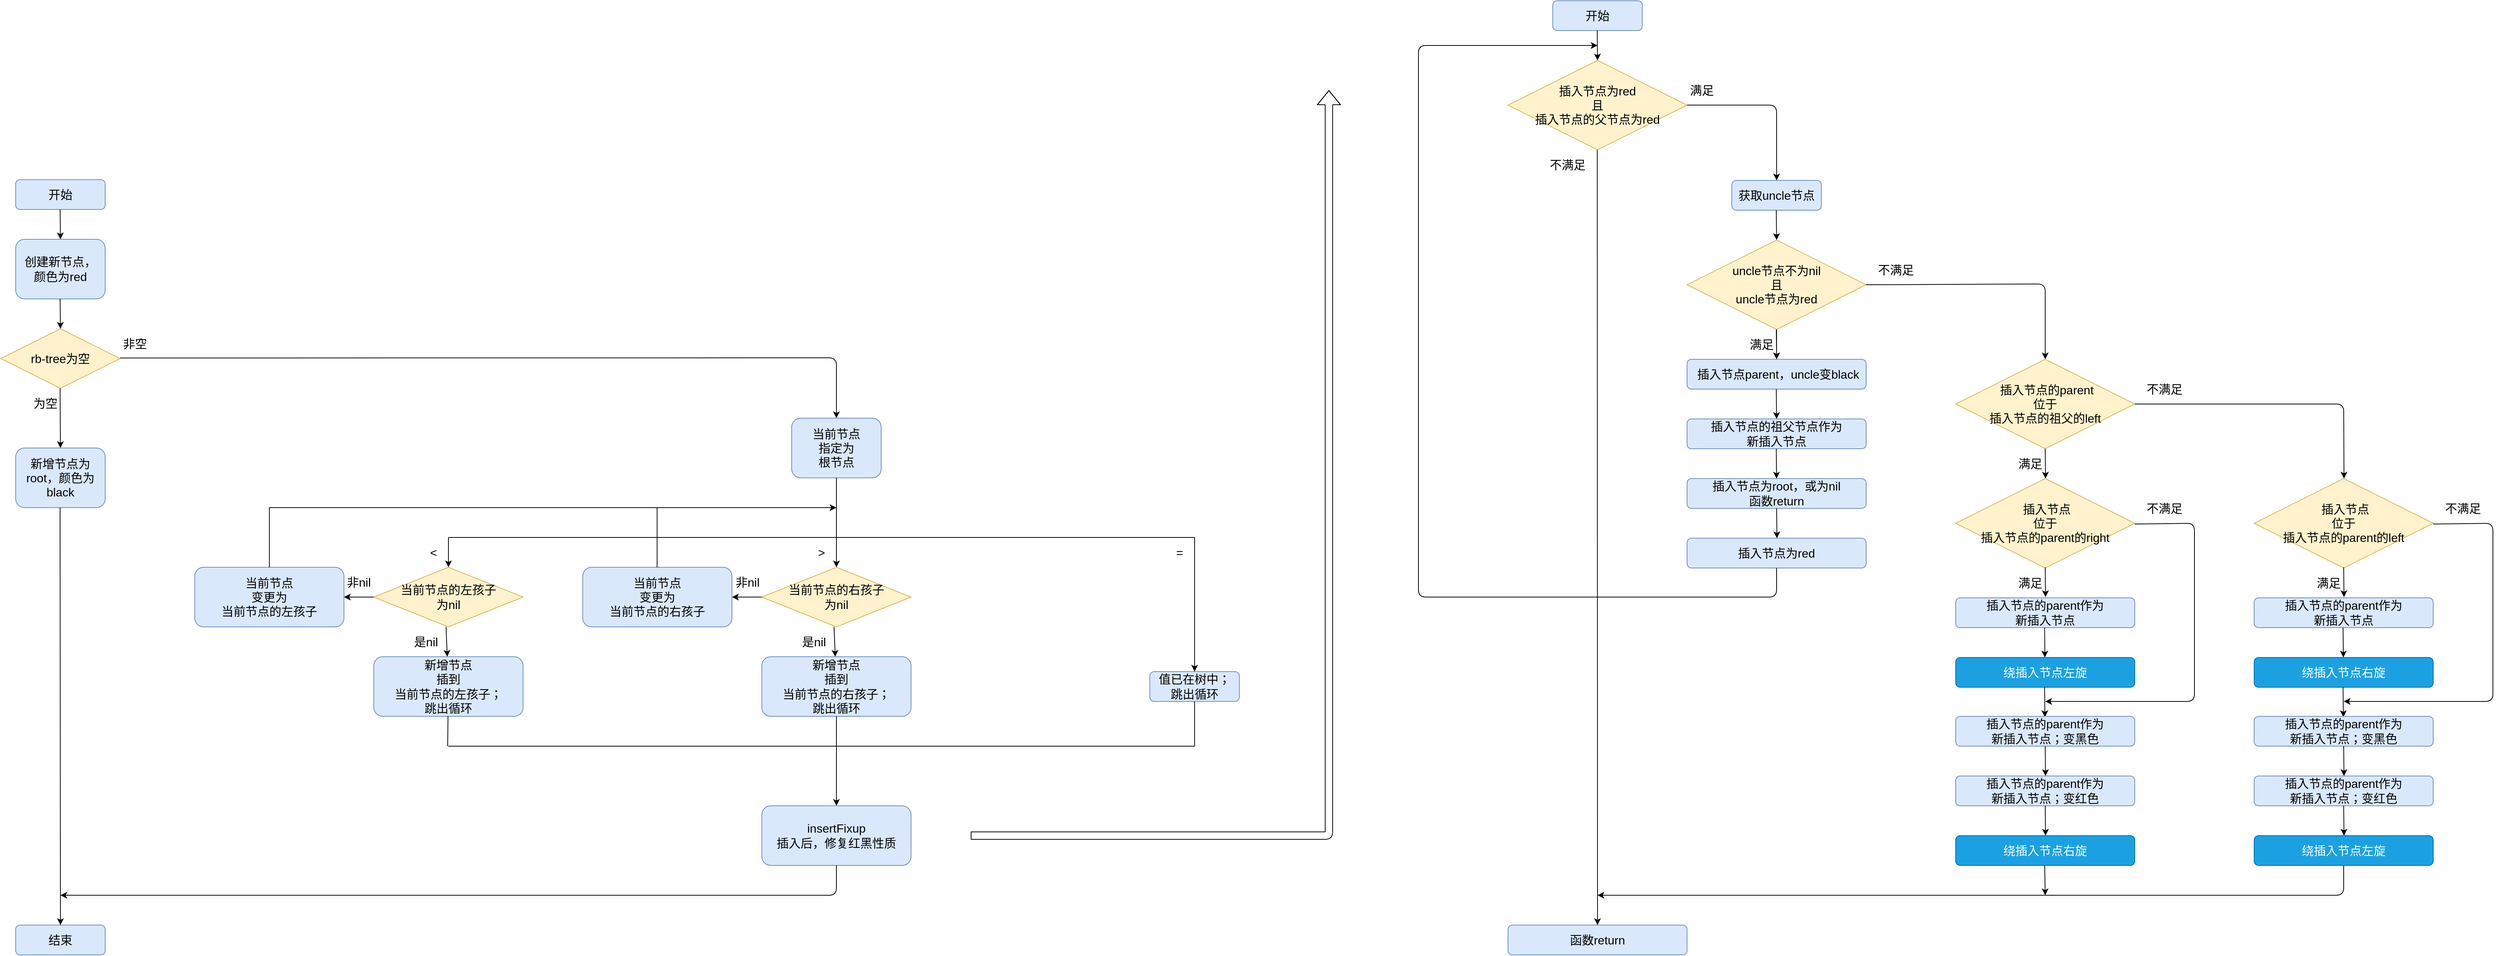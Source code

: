 <mxfile version="13.9.9" type="device"><diagram id="G1AAYBSZMbsLSA8X_izn" name="第 1 页"><mxGraphModel dx="4063" dy="3518" grid="1" gridSize="10" guides="1" tooltips="1" connect="1" arrows="1" fold="1" page="1" pageScale="1" pageWidth="827" pageHeight="1169" math="0" shadow="0"><root><mxCell id="0"/><mxCell id="1" parent="0"/><mxCell id="yGH0gJDgeXrS2-3ixppu-1" value="&lt;font style=&quot;font-size: 16px&quot;&gt;开始&lt;/font&gt;" style="rounded=1;whiteSpace=wrap;html=1;fillColor=#dae8fc;strokeColor=#6c8ebf;" parent="1" vertex="1"><mxGeometry x="280" width="120" height="40" as="geometry"/></mxCell><mxCell id="yGH0gJDgeXrS2-3ixppu-2" value="&lt;font style=&quot;font-size: 16px&quot;&gt;结束&lt;/font&gt;" style="rounded=1;whiteSpace=wrap;html=1;fillColor=#dae8fc;strokeColor=#6c8ebf;" parent="1" vertex="1"><mxGeometry x="280" y="1000" width="120" height="40" as="geometry"/></mxCell><mxCell id="yGH0gJDgeXrS2-3ixppu-3" value="&lt;font style=&quot;font-size: 16px&quot;&gt;rb-tree为空&lt;/font&gt;" style="rhombus;whiteSpace=wrap;html=1;fillColor=#fff2cc;strokeColor=#d6b656;" parent="1" vertex="1"><mxGeometry x="260" y="200" width="160" height="80" as="geometry"/></mxCell><mxCell id="yGH0gJDgeXrS2-3ixppu-5" value="&lt;font style=&quot;font-size: 16px&quot;&gt;新增节点为root，颜色为black&lt;/font&gt;" style="rounded=1;whiteSpace=wrap;html=1;fillColor=#dae8fc;strokeColor=#6c8ebf;" parent="1" vertex="1"><mxGeometry x="280" y="360" width="120" height="80" as="geometry"/></mxCell><mxCell id="yGH0gJDgeXrS2-3ixppu-8" value="&lt;font style=&quot;font-size: 16px&quot;&gt;值已在树中；&lt;br&gt;跳出循环&lt;br&gt;&lt;/font&gt;" style="rounded=1;whiteSpace=wrap;html=1;fillColor=#dae8fc;strokeColor=#6c8ebf;" parent="1" vertex="1"><mxGeometry x="1800" y="660" width="120" height="40" as="geometry"/></mxCell><mxCell id="yGH0gJDgeXrS2-3ixppu-9" value="&lt;span style=&quot;font-size: 16px&quot;&gt;当前节点&lt;br&gt;指定为&lt;br&gt;根节点&lt;/span&gt;" style="rounded=1;whiteSpace=wrap;html=1;fillColor=#dae8fc;strokeColor=#6c8ebf;" parent="1" vertex="1"><mxGeometry x="1320" y="320" width="120" height="80" as="geometry"/></mxCell><mxCell id="yGH0gJDgeXrS2-3ixppu-10" value="&lt;font style=&quot;font-size: 16px&quot;&gt;当前节点的左孩子&lt;br&gt;为nil&lt;/font&gt;" style="rhombus;whiteSpace=wrap;html=1;fillColor=#fff2cc;strokeColor=#d6b656;" parent="1" vertex="1"><mxGeometry x="760" y="520" width="200" height="80" as="geometry"/></mxCell><mxCell id="yGH0gJDgeXrS2-3ixppu-11" value="&lt;font style=&quot;font-size: 16px&quot;&gt;新增节点&lt;br&gt;插到&lt;br&gt;当前节点的左孩子；&lt;br&gt;跳出循环&lt;br&gt;&lt;/font&gt;" style="rounded=1;whiteSpace=wrap;html=1;fillColor=#dae8fc;strokeColor=#6c8ebf;" parent="1" vertex="1"><mxGeometry x="760" y="640" width="200" height="80" as="geometry"/></mxCell><mxCell id="yGH0gJDgeXrS2-3ixppu-12" value="&lt;font style=&quot;font-size: 16px&quot;&gt;当前节点&lt;br&gt;变更为&lt;br&gt;当前节点的左孩子&lt;br&gt;&lt;/font&gt;" style="rounded=1;whiteSpace=wrap;html=1;fillColor=#dae8fc;strokeColor=#6c8ebf;" parent="1" vertex="1"><mxGeometry x="520" y="520" width="200" height="80" as="geometry"/></mxCell><mxCell id="yGH0gJDgeXrS2-3ixppu-13" value="" style="endArrow=classic;html=1;exitX=0.484;exitY=0.999;exitDx=0;exitDy=0;exitPerimeter=0;" parent="1" source="yGH0gJDgeXrS2-3ixppu-10" target="yGH0gJDgeXrS2-3ixppu-11" edge="1"><mxGeometry width="50" height="50" relative="1" as="geometry"><mxPoint x="750" y="660" as="sourcePoint"/><mxPoint x="800" y="610" as="targetPoint"/></mxGeometry></mxCell><mxCell id="yGH0gJDgeXrS2-3ixppu-14" value="" style="endArrow=classic;html=1;entryX=1;entryY=0.5;entryDx=0;entryDy=0;" parent="1" source="yGH0gJDgeXrS2-3ixppu-10" target="yGH0gJDgeXrS2-3ixppu-12" edge="1"><mxGeometry width="50" height="50" relative="1" as="geometry"><mxPoint x="866.8" y="609.92" as="sourcePoint"/><mxPoint x="868.402" y="650.0" as="targetPoint"/></mxGeometry></mxCell><mxCell id="yGH0gJDgeXrS2-3ixppu-15" value="&lt;font style=&quot;font-size: 16px&quot;&gt;当前节点的右孩子&lt;br&gt;为nil&lt;/font&gt;" style="rhombus;whiteSpace=wrap;html=1;fillColor=#fff2cc;strokeColor=#d6b656;" parent="1" vertex="1"><mxGeometry x="1280" y="520" width="200" height="80" as="geometry"/></mxCell><mxCell id="yGH0gJDgeXrS2-3ixppu-16" value="&lt;font style=&quot;font-size: 16px&quot;&gt;新增节点&lt;br&gt;插到&lt;br&gt;当前节点的右孩子；&lt;br&gt;跳出循环&lt;br&gt;&lt;/font&gt;" style="rounded=1;whiteSpace=wrap;html=1;fillColor=#dae8fc;strokeColor=#6c8ebf;" parent="1" vertex="1"><mxGeometry x="1280" y="640" width="200" height="80" as="geometry"/></mxCell><mxCell id="yGH0gJDgeXrS2-3ixppu-17" value="&lt;font style=&quot;font-size: 16px&quot;&gt;当前节点&lt;br&gt;变更为&lt;br&gt;当前节点的右孩子&lt;br&gt;&lt;/font&gt;" style="rounded=1;whiteSpace=wrap;html=1;fillColor=#dae8fc;strokeColor=#6c8ebf;" parent="1" vertex="1"><mxGeometry x="1040" y="520" width="200" height="80" as="geometry"/></mxCell><mxCell id="yGH0gJDgeXrS2-3ixppu-18" value="" style="endArrow=classic;html=1;exitX=0.484;exitY=0.999;exitDx=0;exitDy=0;exitPerimeter=0;" parent="1" source="yGH0gJDgeXrS2-3ixppu-15" target="yGH0gJDgeXrS2-3ixppu-16" edge="1"><mxGeometry width="50" height="50" relative="1" as="geometry"><mxPoint x="1270" y="660" as="sourcePoint"/><mxPoint x="1320" y="610" as="targetPoint"/></mxGeometry></mxCell><mxCell id="yGH0gJDgeXrS2-3ixppu-19" value="" style="endArrow=classic;html=1;entryX=1;entryY=0.5;entryDx=0;entryDy=0;" parent="1" source="yGH0gJDgeXrS2-3ixppu-15" target="yGH0gJDgeXrS2-3ixppu-17" edge="1"><mxGeometry width="50" height="50" relative="1" as="geometry"><mxPoint x="1386.8" y="609.92" as="sourcePoint"/><mxPoint x="1388.402" y="650.0" as="targetPoint"/></mxGeometry></mxCell><mxCell id="yGH0gJDgeXrS2-3ixppu-20" value="" style="endArrow=none;html=1;exitX=0.5;exitY=0;exitDx=0;exitDy=0;" parent="1" source="yGH0gJDgeXrS2-3ixppu-12" edge="1"><mxGeometry width="50" height="50" relative="1" as="geometry"><mxPoint x="1260" y="630" as="sourcePoint"/><mxPoint x="620" y="440" as="targetPoint"/></mxGeometry></mxCell><mxCell id="yGH0gJDgeXrS2-3ixppu-24" value="" style="endArrow=classic;html=1;" parent="1" target="yGH0gJDgeXrS2-3ixppu-15" edge="1"><mxGeometry width="50" height="50" relative="1" as="geometry"><mxPoint x="1380" y="480" as="sourcePoint"/><mxPoint x="1360" y="470" as="targetPoint"/></mxGeometry></mxCell><mxCell id="yGH0gJDgeXrS2-3ixppu-25" value="&lt;font style=&quot;font-size: 16px&quot;&gt;&amp;gt;&lt;/font&gt;" style="text;html=1;strokeColor=none;fillColor=none;align=center;verticalAlign=middle;whiteSpace=wrap;rounded=0;" parent="1" vertex="1"><mxGeometry x="1350" y="490" width="20" height="20" as="geometry"/></mxCell><mxCell id="yGH0gJDgeXrS2-3ixppu-29" value="" style="endArrow=classic;html=1;" parent="1" edge="1"><mxGeometry width="50" height="50" relative="1" as="geometry"><mxPoint x="860" y="480" as="sourcePoint"/><mxPoint x="860" y="520" as="targetPoint"/></mxGeometry></mxCell><mxCell id="yGH0gJDgeXrS2-3ixppu-30" value="&lt;font style=&quot;font-size: 16px&quot;&gt;&amp;lt;&lt;/font&gt;" style="text;html=1;strokeColor=none;fillColor=none;align=center;verticalAlign=middle;whiteSpace=wrap;rounded=0;" parent="1" vertex="1"><mxGeometry x="830" y="490" width="20" height="20" as="geometry"/></mxCell><mxCell id="yGH0gJDgeXrS2-3ixppu-31" value="" style="endArrow=classic;html=1;" parent="1" edge="1"><mxGeometry width="50" height="50" relative="1" as="geometry"><mxPoint x="1860" y="480" as="sourcePoint"/><mxPoint x="1860" y="660" as="targetPoint"/></mxGeometry></mxCell><mxCell id="yGH0gJDgeXrS2-3ixppu-32" value="&lt;font style=&quot;font-size: 16px&quot;&gt;=&lt;/font&gt;" style="text;html=1;strokeColor=none;fillColor=none;align=center;verticalAlign=middle;whiteSpace=wrap;rounded=0;" parent="1" vertex="1"><mxGeometry x="1830" y="490" width="20" height="20" as="geometry"/></mxCell><mxCell id="yGH0gJDgeXrS2-3ixppu-33" value="" style="endArrow=none;html=1;" parent="1" edge="1"><mxGeometry width="50" height="50" relative="1" as="geometry"><mxPoint x="860" y="480" as="sourcePoint"/><mxPoint x="1860" y="480" as="targetPoint"/></mxGeometry></mxCell><mxCell id="yGH0gJDgeXrS2-3ixppu-34" value="" style="endArrow=none;html=1;entryX=0.5;entryY=1;entryDx=0;entryDy=0;" parent="1" target="yGH0gJDgeXrS2-3ixppu-9" edge="1"><mxGeometry width="50" height="50" relative="1" as="geometry"><mxPoint x="1380" y="480" as="sourcePoint"/><mxPoint x="1300" y="460" as="targetPoint"/></mxGeometry></mxCell><mxCell id="yGH0gJDgeXrS2-3ixppu-35" value="" style="endArrow=none;html=1;exitX=0.5;exitY=0;exitDx=0;exitDy=0;" parent="1" edge="1"><mxGeometry width="50" height="50" relative="1" as="geometry"><mxPoint x="1139.66" y="520" as="sourcePoint"/><mxPoint x="1139.66" y="440.0" as="targetPoint"/></mxGeometry></mxCell><mxCell id="yGH0gJDgeXrS2-3ixppu-36" value="" style="endArrow=classic;html=1;" parent="1" edge="1"><mxGeometry width="50" height="50" relative="1" as="geometry"><mxPoint x="620" y="440" as="sourcePoint"/><mxPoint x="1380" y="440" as="targetPoint"/></mxGeometry></mxCell><mxCell id="yGH0gJDgeXrS2-3ixppu-37" value="&lt;font style=&quot;font-size: 16px&quot;&gt;创建新节点，&lt;br&gt;颜色为red&lt;br&gt;&lt;/font&gt;" style="rounded=1;whiteSpace=wrap;html=1;fillColor=#dae8fc;strokeColor=#6c8ebf;" parent="1" vertex="1"><mxGeometry x="280" y="80" width="120" height="80" as="geometry"/></mxCell><mxCell id="yGH0gJDgeXrS2-3ixppu-38" value="" style="endArrow=classic;html=1;entryX=0.5;entryY=0;entryDx=0;entryDy=0;" parent="1" target="yGH0gJDgeXrS2-3ixppu-5" edge="1"><mxGeometry width="50" height="50" relative="1" as="geometry"><mxPoint x="339.5" y="280" as="sourcePoint"/><mxPoint x="339.5" y="320" as="targetPoint"/></mxGeometry></mxCell><mxCell id="yGH0gJDgeXrS2-3ixppu-39" value="" style="endArrow=classic;html=1;entryX=0.5;entryY=0;entryDx=0;entryDy=0;" parent="1" target="yGH0gJDgeXrS2-3ixppu-9" edge="1"><mxGeometry width="50" height="50" relative="1" as="geometry"><mxPoint x="420" y="239.29" as="sourcePoint"/><mxPoint x="1380" y="239" as="targetPoint"/><Array as="points"><mxPoint x="1380" y="239"/></Array></mxGeometry></mxCell><mxCell id="yGH0gJDgeXrS2-3ixppu-40" value="&lt;font style=&quot;font-size: 16px&quot;&gt;为空&lt;/font&gt;" style="text;html=1;strokeColor=none;fillColor=none;align=center;verticalAlign=middle;whiteSpace=wrap;rounded=0;" parent="1" vertex="1"><mxGeometry x="300" y="280" width="40" height="40" as="geometry"/></mxCell><mxCell id="yGH0gJDgeXrS2-3ixppu-41" value="&lt;font style=&quot;font-size: 16px&quot;&gt;非空&lt;/font&gt;" style="text;html=1;strokeColor=none;fillColor=none;align=center;verticalAlign=middle;whiteSpace=wrap;rounded=0;" parent="1" vertex="1"><mxGeometry x="420" y="200" width="40" height="40" as="geometry"/></mxCell><mxCell id="yGH0gJDgeXrS2-3ixppu-42" value="" style="endArrow=none;html=1;" parent="1" edge="1"><mxGeometry width="50" height="50" relative="1" as="geometry"><mxPoint x="859" y="760" as="sourcePoint"/><mxPoint x="859.41" y="720" as="targetPoint"/></mxGeometry></mxCell><mxCell id="yGH0gJDgeXrS2-3ixppu-43" value="" style="endArrow=none;html=1;" parent="1" edge="1"><mxGeometry width="50" height="50" relative="1" as="geometry"><mxPoint x="1380" y="800" as="sourcePoint"/><mxPoint x="1379.99" y="720" as="targetPoint"/></mxGeometry></mxCell><mxCell id="yGH0gJDgeXrS2-3ixppu-44" value="" style="endArrow=none;html=1;" parent="1" edge="1"><mxGeometry width="50" height="50" relative="1" as="geometry"><mxPoint x="1860" y="760" as="sourcePoint"/><mxPoint x="1859.99" y="700" as="targetPoint"/></mxGeometry></mxCell><mxCell id="yGH0gJDgeXrS2-3ixppu-45" value="" style="endArrow=none;html=1;" parent="1" edge="1"><mxGeometry width="50" height="50" relative="1" as="geometry"><mxPoint x="860.0" y="760" as="sourcePoint"/><mxPoint x="1860.0" y="760" as="targetPoint"/></mxGeometry></mxCell><mxCell id="yGH0gJDgeXrS2-3ixppu-46" value="" style="endArrow=classic;html=1;" parent="1" edge="1"><mxGeometry width="50" height="50" relative="1" as="geometry"><mxPoint x="1380" y="800" as="sourcePoint"/><mxPoint x="1380" y="840" as="targetPoint"/></mxGeometry></mxCell><mxCell id="yGH0gJDgeXrS2-3ixppu-47" value="" style="endArrow=classic;html=1;entryX=0.5;entryY=0;entryDx=0;entryDy=0;" parent="1" edge="1" target="yGH0gJDgeXrS2-3ixppu-2"><mxGeometry width="50" height="50" relative="1" as="geometry"><mxPoint x="339.5" y="440" as="sourcePoint"/><mxPoint x="340" y="880" as="targetPoint"/></mxGeometry></mxCell><mxCell id="yGH0gJDgeXrS2-3ixppu-48" value="&lt;font style=&quot;font-size: 16px&quot;&gt;insertFixup&lt;br&gt;插入后，修复红黑性质&lt;br&gt;&lt;/font&gt;" style="rounded=1;whiteSpace=wrap;html=1;fillColor=#dae8fc;strokeColor=#6c8ebf;" parent="1" vertex="1"><mxGeometry x="1280" y="840" width="200" height="80" as="geometry"/></mxCell><mxCell id="yGH0gJDgeXrS2-3ixppu-49" value="" style="endArrow=classic;html=1;" parent="1" edge="1"><mxGeometry width="50" height="50" relative="1" as="geometry"><mxPoint x="339.58" y="160" as="sourcePoint"/><mxPoint x="340" y="200" as="targetPoint"/></mxGeometry></mxCell><mxCell id="yGH0gJDgeXrS2-3ixppu-50" value="" style="endArrow=classic;html=1;" parent="1" edge="1"><mxGeometry width="50" height="50" relative="1" as="geometry"><mxPoint x="339.58" y="40" as="sourcePoint"/><mxPoint x="340" y="80" as="targetPoint"/></mxGeometry></mxCell><mxCell id="yGH0gJDgeXrS2-3ixppu-51" value="" style="endArrow=classic;html=1;exitX=0.5;exitY=1;exitDx=0;exitDy=0;" parent="1" edge="1" source="yGH0gJDgeXrS2-3ixppu-48"><mxGeometry width="50" height="50" relative="1" as="geometry"><mxPoint x="1370.0" y="920" as="sourcePoint"/><mxPoint x="340" y="960" as="targetPoint"/><Array as="points"><mxPoint x="1380" y="960"/></Array></mxGeometry></mxCell><mxCell id="yGH0gJDgeXrS2-3ixppu-52" value="&lt;span style=&quot;font-size: 16px&quot;&gt;是nil&lt;/span&gt;" style="text;html=1;strokeColor=none;fillColor=none;align=center;verticalAlign=middle;whiteSpace=wrap;rounded=0;" parent="1" vertex="1"><mxGeometry x="810" y="600" width="40" height="40" as="geometry"/></mxCell><mxCell id="yGH0gJDgeXrS2-3ixppu-53" value="&lt;span style=&quot;font-size: 16px&quot;&gt;非nil&lt;/span&gt;" style="text;html=1;strokeColor=none;fillColor=none;align=center;verticalAlign=middle;whiteSpace=wrap;rounded=0;" parent="1" vertex="1"><mxGeometry x="720" y="520" width="40" height="40" as="geometry"/></mxCell><mxCell id="yGH0gJDgeXrS2-3ixppu-54" value="&lt;span style=&quot;font-size: 16px&quot;&gt;是nil&lt;/span&gt;" style="text;html=1;strokeColor=none;fillColor=none;align=center;verticalAlign=middle;whiteSpace=wrap;rounded=0;" parent="1" vertex="1"><mxGeometry x="1330" y="600" width="40" height="40" as="geometry"/></mxCell><mxCell id="yGH0gJDgeXrS2-3ixppu-55" value="&lt;span style=&quot;font-size: 16px&quot;&gt;非nil&lt;/span&gt;" style="text;html=1;strokeColor=none;fillColor=none;align=center;verticalAlign=middle;whiteSpace=wrap;rounded=0;" parent="1" vertex="1"><mxGeometry x="1241" y="520" width="40" height="40" as="geometry"/></mxCell><mxCell id="yGH0gJDgeXrS2-3ixppu-56" value="&lt;font style=&quot;font-size: 16px&quot;&gt;插入节点为red&lt;br&gt;且&lt;br&gt;插入节点的父节点为red&lt;br&gt;&lt;/font&gt;" style="rhombus;whiteSpace=wrap;html=1;fillColor=#fff2cc;strokeColor=#d6b656;" parent="1" vertex="1"><mxGeometry x="2280" y="-160" width="240" height="120" as="geometry"/></mxCell><mxCell id="yGH0gJDgeXrS2-3ixppu-57" value="&lt;font style=&quot;font-size: 16px&quot;&gt;不满足&lt;/font&gt;" style="text;html=1;strokeColor=none;fillColor=none;align=center;verticalAlign=middle;whiteSpace=wrap;rounded=0;" parent="1" vertex="1"><mxGeometry x="2320" y="-40" width="80" height="40" as="geometry"/></mxCell><mxCell id="yGH0gJDgeXrS2-3ixppu-58" value="&lt;font style=&quot;font-size: 16px&quot;&gt;满足&lt;br&gt;&lt;/font&gt;" style="text;html=1;strokeColor=none;fillColor=none;align=center;verticalAlign=middle;whiteSpace=wrap;rounded=0;" parent="1" vertex="1"><mxGeometry x="2520" y="-140" width="40" height="40" as="geometry"/></mxCell><mxCell id="yGH0gJDgeXrS2-3ixppu-60" value="" style="endArrow=classic;html=1;" parent="1" edge="1"><mxGeometry width="50" height="50" relative="1" as="geometry"><mxPoint x="2399.66" y="-40.0" as="sourcePoint"/><mxPoint x="2400" y="1000" as="targetPoint"/></mxGeometry></mxCell><mxCell id="cOV4vkXE7BGexnHUKS78-15" value="" style="edgeStyle=orthogonalEdgeStyle;rounded=0;orthogonalLoop=1;jettySize=auto;html=1;" parent="1" source="yGH0gJDgeXrS2-3ixppu-64" target="cOV4vkXE7BGexnHUKS78-3" edge="1"><mxGeometry relative="1" as="geometry"/></mxCell><mxCell id="yGH0gJDgeXrS2-3ixppu-64" value="&lt;font style=&quot;font-size: 16px&quot;&gt;uncle节点不为nil&lt;br&gt;且&lt;br&gt;uncle节点为red&lt;br&gt;&lt;/font&gt;" style="rhombus;whiteSpace=wrap;html=1;fillColor=#fff2cc;strokeColor=#d6b656;" parent="1" vertex="1"><mxGeometry x="2520" y="81" width="240" height="120" as="geometry"/></mxCell><mxCell id="yGH0gJDgeXrS2-3ixppu-65" value="&lt;span style=&quot;font-size: 16px&quot;&gt;满足&lt;/span&gt;" style="text;html=1;strokeColor=none;fillColor=none;align=center;verticalAlign=middle;whiteSpace=wrap;rounded=0;" parent="1" vertex="1"><mxGeometry x="2600" y="201" width="40" height="40" as="geometry"/></mxCell><mxCell id="yGH0gJDgeXrS2-3ixppu-66" value="&lt;font style=&quot;font-size: 16px&quot;&gt;不满足&lt;br&gt;&lt;/font&gt;" style="text;html=1;strokeColor=none;fillColor=none;align=center;verticalAlign=middle;whiteSpace=wrap;rounded=0;" parent="1" vertex="1"><mxGeometry x="2760" y="101" width="80" height="40" as="geometry"/></mxCell><mxCell id="yGH0gJDgeXrS2-3ixppu-67" value="" style="endArrow=classic;html=1;" parent="1" edge="1"><mxGeometry width="50" height="50" relative="1" as="geometry"><mxPoint x="2639.66" y="201" as="sourcePoint"/><mxPoint x="2640.08" y="241" as="targetPoint"/></mxGeometry></mxCell><mxCell id="yGH0gJDgeXrS2-3ixppu-69" value="" style="endArrow=classic;html=1;" parent="1" edge="1"><mxGeometry width="50" height="50" relative="1" as="geometry"><mxPoint x="2520" y="-100" as="sourcePoint"/><mxPoint x="2640" y="1" as="targetPoint"/><Array as="points"><mxPoint x="2640" y="-100"/></Array></mxGeometry></mxCell><mxCell id="yGH0gJDgeXrS2-3ixppu-70" value="&lt;font style=&quot;font-size: 16px&quot;&gt;获取uncle节点&lt;/font&gt;" style="rounded=1;whiteSpace=wrap;html=1;fillColor=#dae8fc;strokeColor=#6c8ebf;" parent="1" vertex="1"><mxGeometry x="2580" y="1" width="120" height="40" as="geometry"/></mxCell><mxCell id="cOV4vkXE7BGexnHUKS78-1" value="" style="endArrow=classic;html=1;" parent="1" edge="1"><mxGeometry width="50" height="50" relative="1" as="geometry"><mxPoint x="2639.58" y="41.0" as="sourcePoint"/><mxPoint x="2640" y="81.0" as="targetPoint"/></mxGeometry></mxCell><mxCell id="cOV4vkXE7BGexnHUKS78-2" value="" style="endArrow=classic;html=1;exitX=0;exitY=1;exitDx=0;exitDy=0;" parent="1" source="yGH0gJDgeXrS2-3ixppu-66" edge="1"><mxGeometry width="50" height="50" relative="1" as="geometry"><mxPoint x="2840" y="140.29" as="sourcePoint"/><mxPoint x="3000" y="241" as="targetPoint"/><Array as="points"><mxPoint x="3000" y="140"/></Array></mxGeometry></mxCell><mxCell id="cOV4vkXE7BGexnHUKS78-3" value="&lt;span style=&quot;font-size: 16px&quot;&gt;&amp;nbsp;插入节点parent，uncle变black&lt;/span&gt;" style="rounded=1;whiteSpace=wrap;html=1;fillColor=#dae8fc;strokeColor=#6c8ebf;" parent="1" vertex="1"><mxGeometry x="2520" y="241" width="240" height="40" as="geometry"/></mxCell><mxCell id="cOV4vkXE7BGexnHUKS78-4" value="&lt;span style=&quot;font-size: 16px&quot;&gt;插入节点的祖父节点作为&lt;br&gt;新插入节点&lt;/span&gt;" style="rounded=1;whiteSpace=wrap;html=1;fillColor=#dae8fc;strokeColor=#6c8ebf;" parent="1" vertex="1"><mxGeometry x="2520" y="321" width="240" height="40" as="geometry"/></mxCell><mxCell id="cOV4vkXE7BGexnHUKS78-5" value="&lt;font style=&quot;font-size: 16px&quot;&gt;插入节点为root，或为nil&lt;br&gt;函数return&lt;/font&gt;" style="rounded=1;whiteSpace=wrap;html=1;fillColor=#dae8fc;strokeColor=#6c8ebf;" parent="1" vertex="1"><mxGeometry x="2520" y="401" width="240" height="40" as="geometry"/></mxCell><mxCell id="cOV4vkXE7BGexnHUKS78-6" value="&lt;font style=&quot;font-size: 16px&quot;&gt;插入节点为red&lt;/font&gt;" style="rounded=1;whiteSpace=wrap;html=1;fillColor=#dae8fc;strokeColor=#6c8ebf;" parent="1" vertex="1"><mxGeometry x="2520" y="481" width="240" height="40" as="geometry"/></mxCell><mxCell id="cOV4vkXE7BGexnHUKS78-7" value="&lt;font style=&quot;font-size: 16px&quot;&gt;&amp;nbsp;插入节点的parent&lt;br&gt;位于&lt;br&gt;插入节点的祖父的left&lt;br&gt;&lt;/font&gt;" style="rhombus;whiteSpace=wrap;html=1;fillColor=#fff2cc;strokeColor=#d6b656;" parent="1" vertex="1"><mxGeometry x="2880" y="241" width="240" height="120" as="geometry"/></mxCell><mxCell id="cOV4vkXE7BGexnHUKS78-8" value="&lt;span style=&quot;font-size: 16px&quot;&gt;满足&lt;/span&gt;" style="text;html=1;strokeColor=none;fillColor=none;align=center;verticalAlign=middle;whiteSpace=wrap;rounded=0;" parent="1" vertex="1"><mxGeometry x="2960" y="361" width="40" height="40" as="geometry"/></mxCell><mxCell id="cOV4vkXE7BGexnHUKS78-9" value="&lt;font style=&quot;font-size: 16px&quot;&gt;不满足&lt;br&gt;&lt;/font&gt;" style="text;html=1;strokeColor=none;fillColor=none;align=center;verticalAlign=middle;whiteSpace=wrap;rounded=0;" parent="1" vertex="1"><mxGeometry x="3120" y="261" width="80" height="40" as="geometry"/></mxCell><mxCell id="cOV4vkXE7BGexnHUKS78-10" value="&lt;font style=&quot;font-size: 16px&quot;&gt;&amp;nbsp;插入节点&lt;br&gt;位于&lt;br&gt;插入节点的parent的right&lt;br&gt;&lt;/font&gt;" style="rhombus;whiteSpace=wrap;html=1;fillColor=#fff2cc;strokeColor=#d6b656;" parent="1" vertex="1"><mxGeometry x="2880" y="401" width="240" height="120" as="geometry"/></mxCell><mxCell id="cOV4vkXE7BGexnHUKS78-11" value="&lt;span style=&quot;font-size: 16px&quot;&gt;满足&lt;/span&gt;" style="text;html=1;strokeColor=none;fillColor=none;align=center;verticalAlign=middle;whiteSpace=wrap;rounded=0;" parent="1" vertex="1"><mxGeometry x="2960" y="521" width="40" height="40" as="geometry"/></mxCell><mxCell id="cOV4vkXE7BGexnHUKS78-12" value="&lt;font style=&quot;font-size: 16px&quot;&gt;不满足&lt;br&gt;&lt;/font&gt;" style="text;html=1;strokeColor=none;fillColor=none;align=center;verticalAlign=middle;whiteSpace=wrap;rounded=0;" parent="1" vertex="1"><mxGeometry x="3120" y="421" width="80" height="40" as="geometry"/></mxCell><mxCell id="cOV4vkXE7BGexnHUKS78-13" value="&lt;span style=&quot;font-size: 16px&quot;&gt;插入节点的parent作为&lt;/span&gt;&lt;br style=&quot;font-size: 16px&quot;&gt;&lt;span style=&quot;font-size: 16px&quot;&gt;新插入节点&lt;/span&gt;" style="rounded=1;whiteSpace=wrap;html=1;fillColor=#dae8fc;strokeColor=#6c8ebf;" parent="1" vertex="1"><mxGeometry x="2880" y="561" width="240" height="40" as="geometry"/></mxCell><mxCell id="cOV4vkXE7BGexnHUKS78-14" value="&lt;span style=&quot;font-size: 16px&quot;&gt;绕插入节点左旋&lt;/span&gt;" style="rounded=1;whiteSpace=wrap;html=1;fillColor=#1ba1e2;strokeColor=#006EAF;fontColor=#ffffff;" parent="1" vertex="1"><mxGeometry x="2880" y="641" width="240" height="40" as="geometry"/></mxCell><mxCell id="cOV4vkXE7BGexnHUKS78-20" value="" style="endArrow=classic;html=1;" parent="1" edge="1"><mxGeometry width="50" height="50" relative="1" as="geometry"><mxPoint x="3000" y="361" as="sourcePoint"/><mxPoint x="3000.42" y="401" as="targetPoint"/></mxGeometry></mxCell><mxCell id="cOV4vkXE7BGexnHUKS78-22" value="" style="endArrow=classic;html=1;" parent="1" edge="1"><mxGeometry width="50" height="50" relative="1" as="geometry"><mxPoint x="3000" y="520" as="sourcePoint"/><mxPoint x="3000.42" y="560" as="targetPoint"/></mxGeometry></mxCell><mxCell id="cOV4vkXE7BGexnHUKS78-23" value="" style="endArrow=classic;html=1;" parent="1" edge="1"><mxGeometry width="50" height="50" relative="1" as="geometry"><mxPoint x="2999.17" y="601" as="sourcePoint"/><mxPoint x="2999.59" y="641" as="targetPoint"/></mxGeometry></mxCell><mxCell id="cOV4vkXE7BGexnHUKS78-24" value="" style="endArrow=classic;html=1;" parent="1" edge="1"><mxGeometry width="50" height="50" relative="1" as="geometry"><mxPoint x="2999.17" y="681" as="sourcePoint"/><mxPoint x="2999.59" y="721" as="targetPoint"/></mxGeometry></mxCell><mxCell id="cOV4vkXE7BGexnHUKS78-25" value="&lt;span style=&quot;font-size: 16px&quot;&gt;插入节点的parent作为&lt;/span&gt;&lt;br style=&quot;font-size: 16px&quot;&gt;&lt;span style=&quot;font-size: 16px&quot;&gt;新插入节点；变黑色&lt;/span&gt;" style="rounded=1;whiteSpace=wrap;html=1;fillColor=#dae8fc;strokeColor=#6c8ebf;" parent="1" vertex="1"><mxGeometry x="2880" y="720" width="240" height="40" as="geometry"/></mxCell><mxCell id="cOV4vkXE7BGexnHUKS78-26" value="&lt;span style=&quot;font-size: 16px&quot;&gt;插入节点的parent作为&lt;/span&gt;&lt;br style=&quot;font-size: 16px&quot;&gt;&lt;span style=&quot;font-size: 16px&quot;&gt;新插入节点；变红色&lt;/span&gt;" style="rounded=1;whiteSpace=wrap;html=1;fillColor=#dae8fc;strokeColor=#6c8ebf;" parent="1" vertex="1"><mxGeometry x="2880" y="800" width="240" height="40" as="geometry"/></mxCell><mxCell id="cOV4vkXE7BGexnHUKS78-27" value="&lt;span style=&quot;font-size: 16px&quot;&gt;绕插入节点右旋&lt;/span&gt;" style="rounded=1;whiteSpace=wrap;html=1;fillColor=#1ba1e2;strokeColor=#006EAF;fontColor=#ffffff;" parent="1" vertex="1"><mxGeometry x="2880" y="880" width="240" height="40" as="geometry"/></mxCell><mxCell id="cOV4vkXE7BGexnHUKS78-28" value="" style="endArrow=classic;html=1;exitX=0;exitY=1;exitDx=0;exitDy=0;" parent="1" edge="1"><mxGeometry width="50" height="50" relative="1" as="geometry"><mxPoint x="3120" y="462" as="sourcePoint"/><mxPoint x="3000" y="700" as="targetPoint"/><Array as="points"><mxPoint x="3200" y="461"/><mxPoint x="3200" y="700"/></Array></mxGeometry></mxCell><mxCell id="cOV4vkXE7BGexnHUKS78-29" value="" style="endArrow=classic;html=1;" parent="1" edge="1"><mxGeometry width="50" height="50" relative="1" as="geometry"><mxPoint x="3000" y="760" as="sourcePoint"/><mxPoint x="3000.42" y="800" as="targetPoint"/></mxGeometry></mxCell><mxCell id="cOV4vkXE7BGexnHUKS78-30" value="" style="endArrow=classic;html=1;" parent="1" edge="1"><mxGeometry width="50" height="50" relative="1" as="geometry"><mxPoint x="3000" y="840" as="sourcePoint"/><mxPoint x="3000.42" y="880" as="targetPoint"/></mxGeometry></mxCell><mxCell id="cOV4vkXE7BGexnHUKS78-31" value="" style="endArrow=classic;html=1;" parent="1" edge="1"><mxGeometry width="50" height="50" relative="1" as="geometry"><mxPoint x="2999.31" y="920" as="sourcePoint"/><mxPoint x="3000" y="960" as="targetPoint"/></mxGeometry></mxCell><mxCell id="cOV4vkXE7BGexnHUKS78-33" value="&lt;font style=&quot;font-size: 16px&quot;&gt;&amp;nbsp;插入节点&lt;br&gt;位于&lt;br&gt;插入节点的parent的left&lt;br&gt;&lt;/font&gt;" style="rhombus;whiteSpace=wrap;html=1;fillColor=#fff2cc;strokeColor=#d6b656;" parent="1" vertex="1"><mxGeometry x="3280" y="401" width="240" height="120" as="geometry"/></mxCell><mxCell id="cOV4vkXE7BGexnHUKS78-34" value="&lt;span style=&quot;font-size: 16px&quot;&gt;满足&lt;/span&gt;" style="text;html=1;strokeColor=none;fillColor=none;align=center;verticalAlign=middle;whiteSpace=wrap;rounded=0;" parent="1" vertex="1"><mxGeometry x="3360" y="521" width="40" height="40" as="geometry"/></mxCell><mxCell id="cOV4vkXE7BGexnHUKS78-35" value="&lt;font style=&quot;font-size: 16px&quot;&gt;不满足&lt;br&gt;&lt;/font&gt;" style="text;html=1;strokeColor=none;fillColor=none;align=center;verticalAlign=middle;whiteSpace=wrap;rounded=0;" parent="1" vertex="1"><mxGeometry x="3520" y="421" width="80" height="40" as="geometry"/></mxCell><mxCell id="cOV4vkXE7BGexnHUKS78-36" value="&lt;span style=&quot;font-size: 16px&quot;&gt;插入节点的parent作为&lt;/span&gt;&lt;br style=&quot;font-size: 16px&quot;&gt;&lt;span style=&quot;font-size: 16px&quot;&gt;新插入节点&lt;/span&gt;" style="rounded=1;whiteSpace=wrap;html=1;fillColor=#dae8fc;strokeColor=#6c8ebf;" parent="1" vertex="1"><mxGeometry x="3280" y="561" width="240" height="40" as="geometry"/></mxCell><mxCell id="cOV4vkXE7BGexnHUKS78-37" value="&lt;span style=&quot;font-size: 16px&quot;&gt;绕插入节点右旋&lt;/span&gt;" style="rounded=1;whiteSpace=wrap;html=1;fillColor=#1ba1e2;strokeColor=#006EAF;fontColor=#ffffff;" parent="1" vertex="1"><mxGeometry x="3280" y="641" width="240" height="40" as="geometry"/></mxCell><mxCell id="cOV4vkXE7BGexnHUKS78-38" value="" style="endArrow=classic;html=1;exitX=1;exitY=0.5;exitDx=0;exitDy=0;" parent="1" source="cOV4vkXE7BGexnHUKS78-7" edge="1"><mxGeometry width="50" height="50" relative="1" as="geometry"><mxPoint x="3400" y="361" as="sourcePoint"/><mxPoint x="3400.42" y="401" as="targetPoint"/><Array as="points"><mxPoint x="3400" y="301"/></Array></mxGeometry></mxCell><mxCell id="cOV4vkXE7BGexnHUKS78-39" value="" style="endArrow=classic;html=1;" parent="1" edge="1"><mxGeometry width="50" height="50" relative="1" as="geometry"><mxPoint x="3400" y="520" as="sourcePoint"/><mxPoint x="3400.42" y="560" as="targetPoint"/></mxGeometry></mxCell><mxCell id="cOV4vkXE7BGexnHUKS78-40" value="" style="endArrow=classic;html=1;" parent="1" edge="1"><mxGeometry width="50" height="50" relative="1" as="geometry"><mxPoint x="3399.17" y="601" as="sourcePoint"/><mxPoint x="3399.59" y="641" as="targetPoint"/></mxGeometry></mxCell><mxCell id="cOV4vkXE7BGexnHUKS78-41" value="" style="endArrow=classic;html=1;" parent="1" edge="1"><mxGeometry width="50" height="50" relative="1" as="geometry"><mxPoint x="3399.17" y="681" as="sourcePoint"/><mxPoint x="3399.59" y="721" as="targetPoint"/></mxGeometry></mxCell><mxCell id="cOV4vkXE7BGexnHUKS78-42" value="&lt;span style=&quot;font-size: 16px&quot;&gt;插入节点的parent作为&lt;/span&gt;&lt;br style=&quot;font-size: 16px&quot;&gt;&lt;span style=&quot;font-size: 16px&quot;&gt;新插入节点；变黑色&lt;/span&gt;" style="rounded=1;whiteSpace=wrap;html=1;fillColor=#dae8fc;strokeColor=#6c8ebf;" parent="1" vertex="1"><mxGeometry x="3280" y="720" width="240" height="40" as="geometry"/></mxCell><mxCell id="cOV4vkXE7BGexnHUKS78-43" value="&lt;span style=&quot;font-size: 16px&quot;&gt;插入节点的parent作为&lt;/span&gt;&lt;br style=&quot;font-size: 16px&quot;&gt;&lt;span style=&quot;font-size: 16px&quot;&gt;新插入节点；变红色&lt;/span&gt;" style="rounded=1;whiteSpace=wrap;html=1;fillColor=#dae8fc;strokeColor=#6c8ebf;" parent="1" vertex="1"><mxGeometry x="3280" y="800" width="240" height="40" as="geometry"/></mxCell><mxCell id="cOV4vkXE7BGexnHUKS78-44" value="&lt;span style=&quot;font-size: 16px&quot;&gt;绕插入节点左旋&lt;/span&gt;" style="rounded=1;whiteSpace=wrap;html=1;fillColor=#1ba1e2;strokeColor=#006EAF;fontColor=#ffffff;" parent="1" vertex="1"><mxGeometry x="3280" y="880" width="240" height="40" as="geometry"/></mxCell><mxCell id="cOV4vkXE7BGexnHUKS78-45" value="" style="endArrow=classic;html=1;exitX=0;exitY=1;exitDx=0;exitDy=0;" parent="1" edge="1"><mxGeometry width="50" height="50" relative="1" as="geometry"><mxPoint x="3520" y="462.0" as="sourcePoint"/><mxPoint x="3400" y="700" as="targetPoint"/><Array as="points"><mxPoint x="3600" y="461"/><mxPoint x="3600" y="700"/></Array></mxGeometry></mxCell><mxCell id="cOV4vkXE7BGexnHUKS78-46" value="" style="endArrow=classic;html=1;" parent="1" edge="1"><mxGeometry width="50" height="50" relative="1" as="geometry"><mxPoint x="3400" y="760.0" as="sourcePoint"/><mxPoint x="3400.42" y="800.0" as="targetPoint"/></mxGeometry></mxCell><mxCell id="cOV4vkXE7BGexnHUKS78-47" value="" style="endArrow=classic;html=1;" parent="1" edge="1"><mxGeometry width="50" height="50" relative="1" as="geometry"><mxPoint x="3400" y="840.0" as="sourcePoint"/><mxPoint x="3400.42" y="880.0" as="targetPoint"/></mxGeometry></mxCell><mxCell id="cOV4vkXE7BGexnHUKS78-48" value="" style="endArrow=classic;html=1;exitX=0.5;exitY=1;exitDx=0;exitDy=0;" parent="1" source="cOV4vkXE7BGexnHUKS78-44" edge="1"><mxGeometry width="50" height="50" relative="1" as="geometry"><mxPoint x="3400.31" y="960.0" as="sourcePoint"/><mxPoint x="2400" y="960" as="targetPoint"/><Array as="points"><mxPoint x="3400" y="960"/></Array></mxGeometry></mxCell><mxCell id="cOV4vkXE7BGexnHUKS78-50" value="&lt;font style=&quot;font-size: 16px&quot;&gt;函数return&lt;/font&gt;" style="rounded=1;whiteSpace=wrap;html=1;fillColor=#dae8fc;strokeColor=#6c8ebf;" parent="1" vertex="1"><mxGeometry x="2280" y="1000" width="240" height="40" as="geometry"/></mxCell><mxCell id="cOV4vkXE7BGexnHUKS78-52" value="" style="endArrow=classic;html=1;" parent="1" edge="1"><mxGeometry width="50" height="50" relative="1" as="geometry"><mxPoint x="2639.58" y="281" as="sourcePoint"/><mxPoint x="2640" y="321" as="targetPoint"/></mxGeometry></mxCell><mxCell id="cOV4vkXE7BGexnHUKS78-53" value="" style="endArrow=classic;html=1;" parent="1" edge="1"><mxGeometry width="50" height="50" relative="1" as="geometry"><mxPoint x="2639.58" y="361" as="sourcePoint"/><mxPoint x="2640" y="401" as="targetPoint"/></mxGeometry></mxCell><mxCell id="cOV4vkXE7BGexnHUKS78-54" value="" style="endArrow=classic;html=1;" parent="1" edge="1"><mxGeometry width="50" height="50" relative="1" as="geometry"><mxPoint x="2640" y="441" as="sourcePoint"/><mxPoint x="2640.42" y="481" as="targetPoint"/></mxGeometry></mxCell><mxCell id="cOV4vkXE7BGexnHUKS78-55" value="" style="endArrow=classic;html=1;exitX=0.5;exitY=1;exitDx=0;exitDy=0;" parent="1" source="cOV4vkXE7BGexnHUKS78-6" edge="1"><mxGeometry width="50" height="50" relative="1" as="geometry"><mxPoint x="2630" y="540" as="sourcePoint"/><mxPoint x="2400" y="-180" as="targetPoint"/><Array as="points"><mxPoint x="2640" y="560"/><mxPoint x="2160" y="560"/><mxPoint x="2160" y="-180"/></Array></mxGeometry></mxCell><mxCell id="cOV4vkXE7BGexnHUKS78-56" value="&lt;font style=&quot;font-size: 16px&quot;&gt;开始&lt;/font&gt;" style="rounded=1;whiteSpace=wrap;html=1;fillColor=#dae8fc;strokeColor=#6c8ebf;" parent="1" vertex="1"><mxGeometry x="2340" y="-240" width="120" height="40" as="geometry"/></mxCell><mxCell id="cOV4vkXE7BGexnHUKS78-57" value="" style="endArrow=classic;html=1;" parent="1" edge="1"><mxGeometry width="50" height="50" relative="1" as="geometry"><mxPoint x="2399.58" y="-200" as="sourcePoint"/><mxPoint x="2400" y="-160" as="targetPoint"/></mxGeometry></mxCell><mxCell id="BVL0lproLzIwSOC4pF0n-2" value="" style="shape=flexArrow;endArrow=classic;html=1;" edge="1" parent="1"><mxGeometry width="50" height="50" relative="1" as="geometry"><mxPoint x="1560" y="880" as="sourcePoint"/><mxPoint x="2040" y="-120" as="targetPoint"/><Array as="points"><mxPoint x="2040" y="880"/><mxPoint x="2040" y="650"/></Array></mxGeometry></mxCell></root></mxGraphModel></diagram></mxfile>
